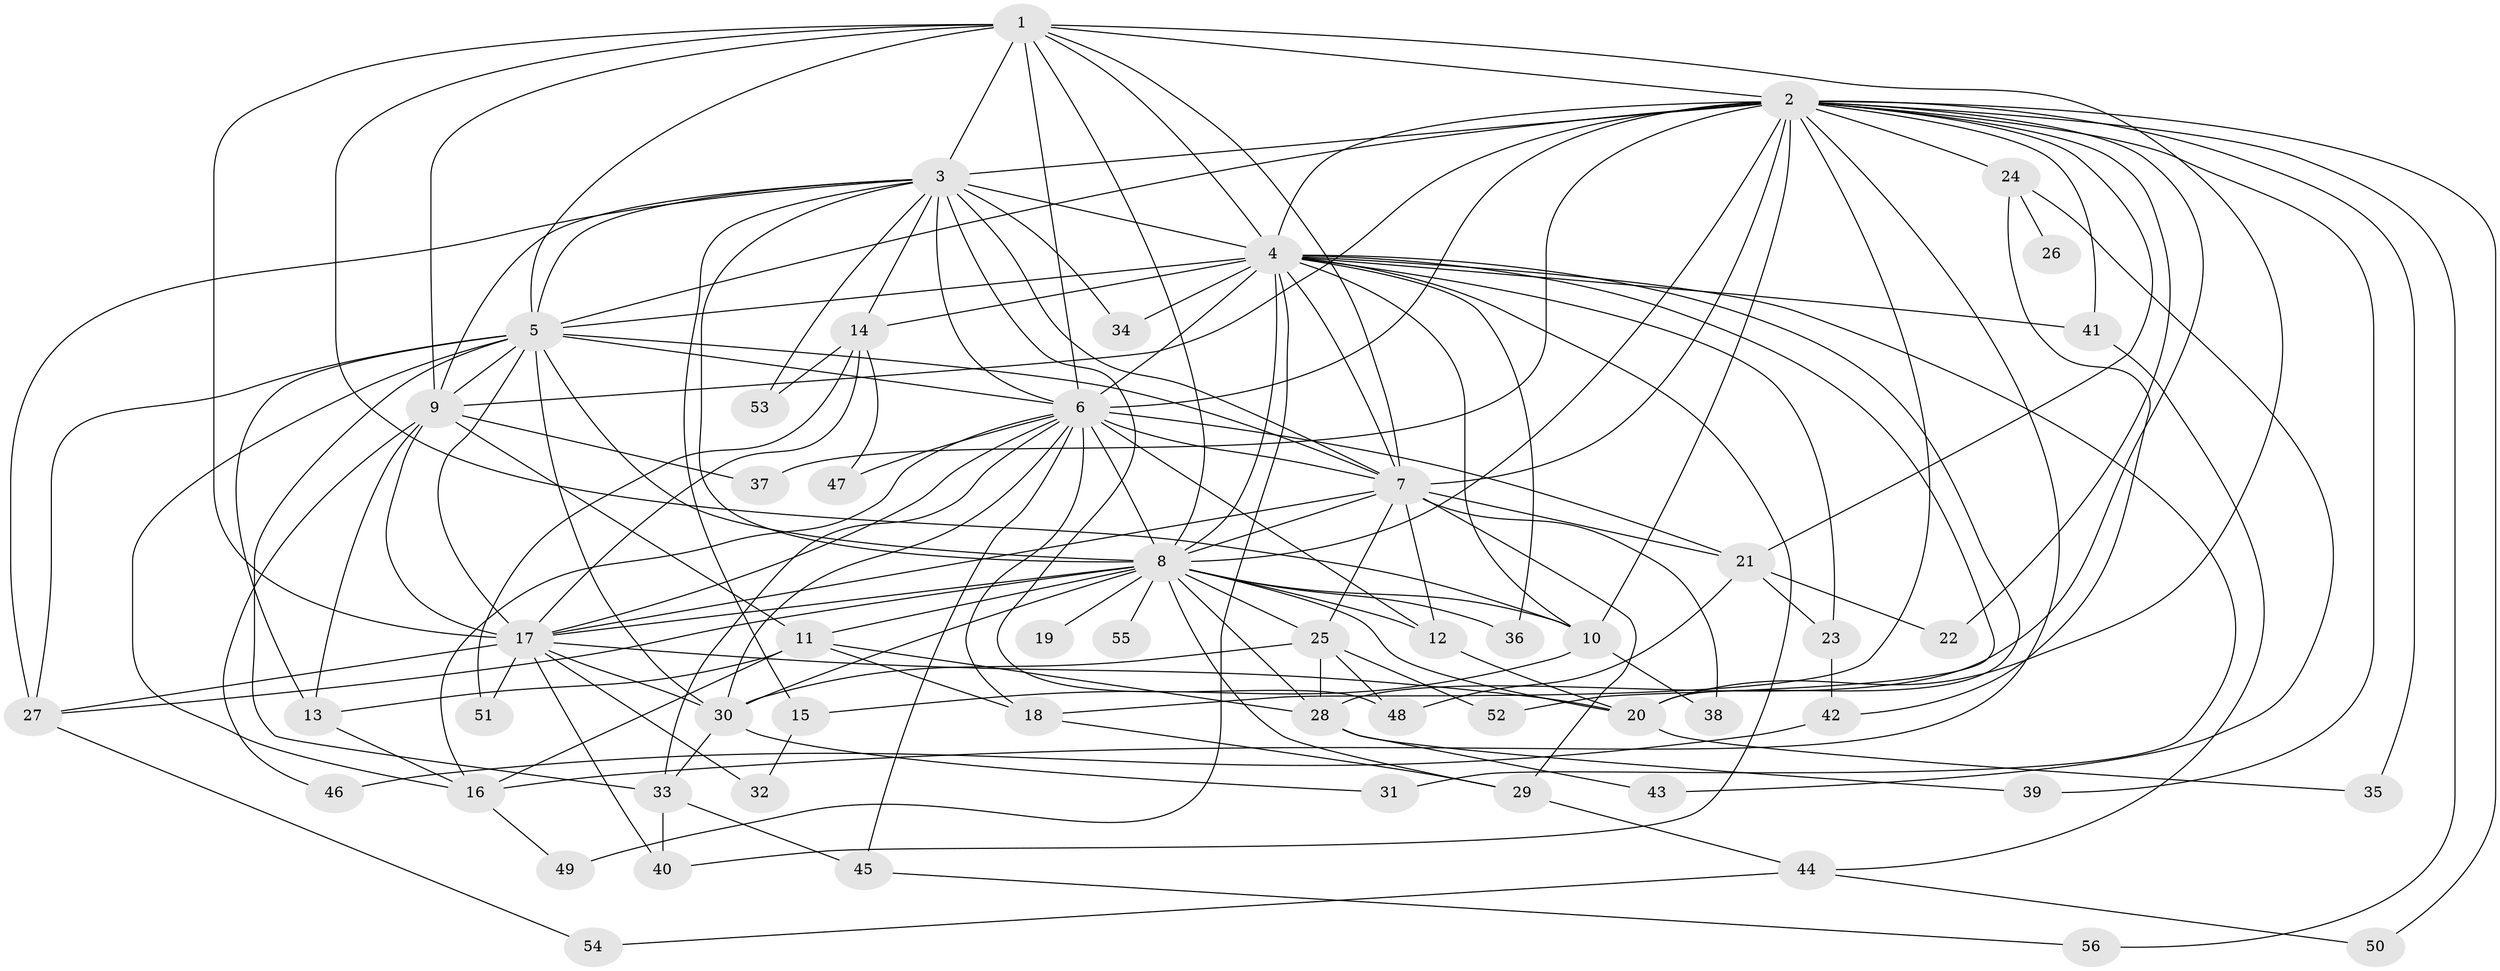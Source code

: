 // original degree distribution, {22: 0.009009009009009009, 16: 0.009009009009009009, 17: 0.009009009009009009, 25: 0.009009009009009009, 21: 0.02702702702702703, 18: 0.009009009009009009, 14: 0.009009009009009009, 30: 0.009009009009009009, 7: 0.02702702702702703, 4: 0.0990990990990991, 3: 0.18018018018018017, 2: 0.5225225225225225, 5: 0.05405405405405406, 6: 0.02702702702702703}
// Generated by graph-tools (version 1.1) at 2025/35/03/09/25 02:35:01]
// undirected, 56 vertices, 150 edges
graph export_dot {
graph [start="1"]
  node [color=gray90,style=filled];
  1;
  2;
  3;
  4;
  5;
  6;
  7;
  8;
  9;
  10;
  11;
  12;
  13;
  14;
  15;
  16;
  17;
  18;
  19;
  20;
  21;
  22;
  23;
  24;
  25;
  26;
  27;
  28;
  29;
  30;
  31;
  32;
  33;
  34;
  35;
  36;
  37;
  38;
  39;
  40;
  41;
  42;
  43;
  44;
  45;
  46;
  47;
  48;
  49;
  50;
  51;
  52;
  53;
  54;
  55;
  56;
  1 -- 2 [weight=2.0];
  1 -- 3 [weight=1.0];
  1 -- 4 [weight=2.0];
  1 -- 5 [weight=1.0];
  1 -- 6 [weight=2.0];
  1 -- 7 [weight=1.0];
  1 -- 8 [weight=2.0];
  1 -- 9 [weight=1.0];
  1 -- 10 [weight=1.0];
  1 -- 17 [weight=7.0];
  1 -- 20 [weight=2.0];
  2 -- 3 [weight=2.0];
  2 -- 4 [weight=2.0];
  2 -- 5 [weight=3.0];
  2 -- 6 [weight=4.0];
  2 -- 7 [weight=2.0];
  2 -- 8 [weight=3.0];
  2 -- 9 [weight=1.0];
  2 -- 10 [weight=1.0];
  2 -- 16 [weight=1.0];
  2 -- 18 [weight=1.0];
  2 -- 21 [weight=1.0];
  2 -- 22 [weight=1.0];
  2 -- 24 [weight=2.0];
  2 -- 28 [weight=1.0];
  2 -- 35 [weight=1.0];
  2 -- 37 [weight=1.0];
  2 -- 39 [weight=1.0];
  2 -- 41 [weight=1.0];
  2 -- 50 [weight=1.0];
  2 -- 56 [weight=1.0];
  3 -- 4 [weight=2.0];
  3 -- 5 [weight=1.0];
  3 -- 6 [weight=2.0];
  3 -- 7 [weight=1.0];
  3 -- 8 [weight=1.0];
  3 -- 9 [weight=1.0];
  3 -- 14 [weight=1.0];
  3 -- 15 [weight=1.0];
  3 -- 27 [weight=1.0];
  3 -- 34 [weight=1.0];
  3 -- 48 [weight=1.0];
  3 -- 53 [weight=1.0];
  4 -- 5 [weight=1.0];
  4 -- 6 [weight=3.0];
  4 -- 7 [weight=1.0];
  4 -- 8 [weight=2.0];
  4 -- 10 [weight=1.0];
  4 -- 14 [weight=1.0];
  4 -- 20 [weight=1.0];
  4 -- 23 [weight=1.0];
  4 -- 31 [weight=1.0];
  4 -- 34 [weight=1.0];
  4 -- 36 [weight=1.0];
  4 -- 40 [weight=1.0];
  4 -- 41 [weight=1.0];
  4 -- 49 [weight=1.0];
  4 -- 52 [weight=1.0];
  5 -- 6 [weight=2.0];
  5 -- 7 [weight=1.0];
  5 -- 8 [weight=1.0];
  5 -- 9 [weight=1.0];
  5 -- 13 [weight=4.0];
  5 -- 16 [weight=1.0];
  5 -- 17 [weight=1.0];
  5 -- 27 [weight=1.0];
  5 -- 30 [weight=1.0];
  5 -- 33 [weight=1.0];
  6 -- 7 [weight=10.0];
  6 -- 8 [weight=3.0];
  6 -- 12 [weight=1.0];
  6 -- 16 [weight=1.0];
  6 -- 17 [weight=1.0];
  6 -- 18 [weight=1.0];
  6 -- 21 [weight=1.0];
  6 -- 30 [weight=1.0];
  6 -- 33 [weight=1.0];
  6 -- 45 [weight=1.0];
  6 -- 47 [weight=1.0];
  7 -- 8 [weight=2.0];
  7 -- 12 [weight=1.0];
  7 -- 17 [weight=1.0];
  7 -- 21 [weight=2.0];
  7 -- 25 [weight=2.0];
  7 -- 29 [weight=1.0];
  7 -- 38 [weight=1.0];
  8 -- 10 [weight=1.0];
  8 -- 11 [weight=1.0];
  8 -- 12 [weight=1.0];
  8 -- 17 [weight=2.0];
  8 -- 19 [weight=2.0];
  8 -- 20 [weight=1.0];
  8 -- 25 [weight=1.0];
  8 -- 27 [weight=1.0];
  8 -- 28 [weight=1.0];
  8 -- 29 [weight=1.0];
  8 -- 30 [weight=2.0];
  8 -- 36 [weight=1.0];
  8 -- 55 [weight=1.0];
  9 -- 11 [weight=1.0];
  9 -- 13 [weight=1.0];
  9 -- 17 [weight=1.0];
  9 -- 37 [weight=1.0];
  9 -- 46 [weight=1.0];
  10 -- 15 [weight=1.0];
  10 -- 38 [weight=1.0];
  11 -- 13 [weight=1.0];
  11 -- 16 [weight=1.0];
  11 -- 18 [weight=1.0];
  11 -- 28 [weight=1.0];
  12 -- 20 [weight=1.0];
  13 -- 16 [weight=1.0];
  14 -- 17 [weight=1.0];
  14 -- 47 [weight=1.0];
  14 -- 51 [weight=1.0];
  14 -- 53 [weight=1.0];
  15 -- 32 [weight=1.0];
  16 -- 49 [weight=1.0];
  17 -- 20 [weight=1.0];
  17 -- 27 [weight=1.0];
  17 -- 30 [weight=1.0];
  17 -- 32 [weight=1.0];
  17 -- 40 [weight=1.0];
  17 -- 51 [weight=1.0];
  18 -- 29 [weight=1.0];
  20 -- 35 [weight=1.0];
  21 -- 22 [weight=1.0];
  21 -- 23 [weight=1.0];
  21 -- 48 [weight=1.0];
  23 -- 42 [weight=1.0];
  24 -- 26 [weight=1.0];
  24 -- 42 [weight=1.0];
  24 -- 43 [weight=1.0];
  25 -- 28 [weight=1.0];
  25 -- 30 [weight=1.0];
  25 -- 48 [weight=1.0];
  25 -- 52 [weight=1.0];
  27 -- 54 [weight=1.0];
  28 -- 39 [weight=1.0];
  28 -- 43 [weight=1.0];
  29 -- 44 [weight=1.0];
  30 -- 31 [weight=1.0];
  30 -- 33 [weight=1.0];
  33 -- 40 [weight=1.0];
  33 -- 45 [weight=1.0];
  41 -- 44 [weight=1.0];
  42 -- 46 [weight=1.0];
  44 -- 50 [weight=1.0];
  44 -- 54 [weight=1.0];
  45 -- 56 [weight=1.0];
}

